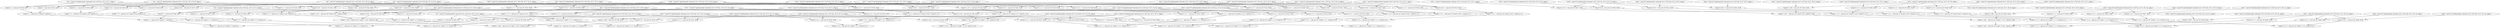 digraph G {
compound=true
"t1" [label="  %t1 = load i32* getelementptr inbounds ([16 x i32]* @a, i32 0, i32 0), align 4"]
"t2" [label="  %t2 = load i32* getelementptr inbounds ([16 x i32]* @b, i32 0, i32 0), align 4"]
"mul13" [label="  %mul13 = mul nsw i32 %t2, %t1"]
"t3" [label="  %t3 = load i32* getelementptr inbounds ([16 x i32]* @a, i32 0, i32 1), align 4"]
"t4" [label="  %t4 = load i32* getelementptr inbounds ([16 x i32]* @b, i32 0, i32 4), align 4"]
"mul13.1" [label="  %mul13.1 = mul nsw i32 %t4, %t3"]
"add17.1" [label="  %add17.1 = add nsw i32 %mul13, %mul13.1"]
"t5" [label="  %t5 = load i32* getelementptr inbounds ([16 x i32]* @a, i32 0, i32 2), align 4"]
"t6" [label="  %t6 = load i32* getelementptr inbounds ([16 x i32]* @b, i32 0, i32 8), align 4"]
"mul13.2" [label="  %mul13.2 = mul nsw i32 %t6, %t5"]
"add17.2" [label="  %add17.2 = add nsw i32 %add17.1, %mul13.2"]
"t7" [label="  %t7 = load i32* getelementptr inbounds ([16 x i32]* @a, i32 0, i32 3), align 4"]
"t8" [label="  %t8 = load i32* getelementptr inbounds ([16 x i32]* @b, i32 0, i32 12), align 4"]
"mul13.3" [label="  %mul13.3 = mul nsw i32 %t8, %t7"]
"add17.3" [label="  %add17.3 = add nsw i32 %add17.2, %mul13.3"]
"t9" [label="  %t9 = load i32* getelementptr inbounds ([16 x i32]* @b, i32 0, i32 1), align 4"]
"mul13.114" [label="  %mul13.114 = mul nsw i32 %t9, %t1"]
"t10" [label="  %t10 = load i32* getelementptr inbounds ([16 x i32]* @b, i32 0, i32 5), align 4"]
"mul13.1.1" [label="  %mul13.1.1 = mul nsw i32 %t10, %t3"]
"add17.1.1" [label="  %add17.1.1 = add nsw i32 %mul13.114, %mul13.1.1"]
"t11" [label="  %t11 = load i32* getelementptr inbounds ([16 x i32]* @b, i32 0, i32 9), align 4"]
"mul13.2.1" [label="  %mul13.2.1 = mul nsw i32 %t11, %t5"]
"add17.2.1" [label="  %add17.2.1 = add nsw i32 %add17.1.1, %mul13.2.1"]
"t12" [label="  %t12 = load i32* getelementptr inbounds ([16 x i32]* @b, i32 0, i32 13), align 4"]
"mul13.3.1" [label="  %mul13.3.1 = mul nsw i32 %t12, %t7"]
"add17.3.1" [label="  %add17.3.1 = add nsw i32 %add17.2.1, %mul13.3.1"]
"t13" [label="  %t13 = load i32* getelementptr inbounds ([16 x i32]* @b, i32 0, i32 2), align 4"]
"mul13.216" [label="  %mul13.216 = mul nsw i32 %t13, %t1"]
"t14" [label="  %t14 = load i32* getelementptr inbounds ([16 x i32]* @b, i32 0, i32 6), align 4"]
"mul13.1.2" [label="  %mul13.1.2 = mul nsw i32 %t14, %t3"]
"add17.1.2" [label="  %add17.1.2 = add nsw i32 %mul13.216, %mul13.1.2"]
"t15" [label="  %t15 = load i32* getelementptr inbounds ([16 x i32]* @b, i32 0, i32 10), align 4"]
"mul13.2.2" [label="  %mul13.2.2 = mul nsw i32 %t15, %t5"]
"add17.2.2" [label="  %add17.2.2 = add nsw i32 %add17.1.2, %mul13.2.2"]
"t16" [label="  %t16 = load i32* getelementptr inbounds ([16 x i32]* @b, i32 0, i32 14), align 4"]
"mul13.3.2" [label="  %mul13.3.2 = mul nsw i32 %t16, %t7"]
"add17.3.2" [label="  %add17.3.2 = add nsw i32 %add17.2.2, %mul13.3.2"]
"t17" [label="  %t17 = load i32* getelementptr inbounds ([16 x i32]* @b, i32 0, i32 3), align 4"]
"mul13.318" [label="  %mul13.318 = mul nsw i32 %t17, %t1"]
"t18" [label="  %t18 = load i32* getelementptr inbounds ([16 x i32]* @b, i32 0, i32 7), align 4"]
"mul13.1.3" [label="  %mul13.1.3 = mul nsw i32 %t18, %t3"]
"add17.1.3" [label="  %add17.1.3 = add nsw i32 %mul13.318, %mul13.1.3"]
"t19" [label="  %t19 = load i32* getelementptr inbounds ([16 x i32]* @b, i32 0, i32 11), align 4"]
"mul13.2.3" [label="  %mul13.2.3 = mul nsw i32 %t19, %t5"]
"add17.2.3" [label="  %add17.2.3 = add nsw i32 %add17.1.3, %mul13.2.3"]
"t20" [label="  %t20 = load i32* getelementptr inbounds ([16 x i32]* @b, i32 0, i32 15), align 4"]
"mul13.3.3" [label="  %mul13.3.3 = mul nsw i32 %t20, %t7"]
"add17.3.3" [label="  %add17.3.3 = add nsw i32 %add17.2.3, %mul13.3.3"]
"t21" [label="  %t21 = load i32* getelementptr inbounds ([16 x i32]* @a, i32 0, i32 4), align 4"]
"mul13.121" [label="  %mul13.121 = mul nsw i32 %t2, %t21"]
"t22" [label="  %t22 = load i32* getelementptr inbounds ([16 x i32]* @a, i32 0, i32 5), align 4"]
"mul13.1.124" [label="  %mul13.1.124 = mul nsw i32 %t4, %t22"]
"add17.1.125" [label="  %add17.1.125 = add nsw i32 %mul13.121, %mul13.1.124"]
"t23" [label="  %t23 = load i32* getelementptr inbounds ([16 x i32]* @a, i32 0, i32 6), align 4"]
"mul13.2.128" [label="  %mul13.2.128 = mul nsw i32 %t6, %t23"]
"add17.2.129" [label="  %add17.2.129 = add nsw i32 %add17.1.125, %mul13.2.128"]
"t24" [label="  %t24 = load i32* getelementptr inbounds ([16 x i32]* @a, i32 0, i32 7), align 4"]
"mul13.3.132" [label="  %mul13.3.132 = mul nsw i32 %t8, %t24"]
"add17.3.133" [label="  %add17.3.133 = add nsw i32 %add17.2.129, %mul13.3.132"]
"mul13.114.1" [label="  %mul13.114.1 = mul nsw i32 %t9, %t21"]
"mul13.1.1.1" [label="  %mul13.1.1.1 = mul nsw i32 %t10, %t22"]
"add17.1.1.1" [label="  %add17.1.1.1 = add nsw i32 %mul13.114.1, %mul13.1.1.1"]
"mul13.2.1.1" [label="  %mul13.2.1.1 = mul nsw i32 %t11, %t23"]
"add17.2.1.1" [label="  %add17.2.1.1 = add nsw i32 %add17.1.1.1, %mul13.2.1.1"]
"mul13.3.1.1" [label="  %mul13.3.1.1 = mul nsw i32 %t12, %t24"]
"add17.3.1.1" [label="  %add17.3.1.1 = add nsw i32 %add17.2.1.1, %mul13.3.1.1"]
"mul13.216.1" [label="  %mul13.216.1 = mul nsw i32 %t13, %t21"]
"mul13.1.2.1" [label="  %mul13.1.2.1 = mul nsw i32 %t14, %t22"]
"add17.1.2.1" [label="  %add17.1.2.1 = add nsw i32 %mul13.216.1, %mul13.1.2.1"]
"mul13.2.2.1" [label="  %mul13.2.2.1 = mul nsw i32 %t15, %t23"]
"add17.2.2.1" [label="  %add17.2.2.1 = add nsw i32 %add17.1.2.1, %mul13.2.2.1"]
"mul13.3.2.1" [label="  %mul13.3.2.1 = mul nsw i32 %t16, %t24"]
"add17.3.2.1" [label="  %add17.3.2.1 = add nsw i32 %add17.2.2.1, %mul13.3.2.1"]
"mul13.318.1" [label="  %mul13.318.1 = mul nsw i32 %t17, %t21"]
"mul13.1.3.1" [label="  %mul13.1.3.1 = mul nsw i32 %t18, %t22"]
"add17.1.3.1" [label="  %add17.1.3.1 = add nsw i32 %mul13.318.1, %mul13.1.3.1"]
"mul13.2.3.1" [label="  %mul13.2.3.1 = mul nsw i32 %t19, %t23"]
"add17.2.3.1" [label="  %add17.2.3.1 = add nsw i32 %add17.1.3.1, %mul13.2.3.1"]
"mul13.3.3.1" [label="  %mul13.3.3.1 = mul nsw i32 %t20, %t24"]
"add17.3.3.1" [label="  %add17.3.3.1 = add nsw i32 %add17.2.3.1, %mul13.3.3.1"]
"t25" [label="  %t25 = load i32* getelementptr inbounds ([16 x i32]* @a, i32 0, i32 8), align 4"]
"mul13.237" [label="  %mul13.237 = mul nsw i32 %t2, %t25"]
"t26" [label="  %t26 = load i32* getelementptr inbounds ([16 x i32]* @a, i32 0, i32 9), align 4"]
"mul13.1.240" [label="  %mul13.1.240 = mul nsw i32 %t4, %t26"]
"add17.1.241" [label="  %add17.1.241 = add nsw i32 %mul13.237, %mul13.1.240"]
"t27" [label="  %t27 = load i32* getelementptr inbounds ([16 x i32]* @a, i32 0, i32 10), align 4"]
"mul13.2.244" [label="  %mul13.2.244 = mul nsw i32 %t6, %t27"]
"add17.2.245" [label="  %add17.2.245 = add nsw i32 %add17.1.241, %mul13.2.244"]
"t28" [label="  %t28 = load i32* getelementptr inbounds ([16 x i32]* @a, i32 0, i32 11), align 4"]
"mul13.3.248" [label="  %mul13.3.248 = mul nsw i32 %t8, %t28"]
"add17.3.249" [label="  %add17.3.249 = add nsw i32 %add17.2.245, %mul13.3.248"]
"mul13.114.2" [label="  %mul13.114.2 = mul nsw i32 %t9, %t25"]
"mul13.1.1.2" [label="  %mul13.1.1.2 = mul nsw i32 %t10, %t26"]
"add17.1.1.2" [label="  %add17.1.1.2 = add nsw i32 %mul13.114.2, %mul13.1.1.2"]
"mul13.2.1.2" [label="  %mul13.2.1.2 = mul nsw i32 %t11, %t27"]
"add17.2.1.2" [label="  %add17.2.1.2 = add nsw i32 %add17.1.1.2, %mul13.2.1.2"]
"mul13.3.1.2" [label="  %mul13.3.1.2 = mul nsw i32 %t12, %t28"]
"add17.3.1.2" [label="  %add17.3.1.2 = add nsw i32 %add17.2.1.2, %mul13.3.1.2"]
"mul13.216.2" [label="  %mul13.216.2 = mul nsw i32 %t13, %t25"]
"mul13.1.2.2" [label="  %mul13.1.2.2 = mul nsw i32 %t14, %t26"]
"add17.1.2.2" [label="  %add17.1.2.2 = add nsw i32 %mul13.216.2, %mul13.1.2.2"]
"mul13.2.2.2" [label="  %mul13.2.2.2 = mul nsw i32 %t15, %t27"]
"add17.2.2.2" [label="  %add17.2.2.2 = add nsw i32 %add17.1.2.2, %mul13.2.2.2"]
"mul13.3.2.2" [label="  %mul13.3.2.2 = mul nsw i32 %t16, %t28"]
"add17.3.2.2" [label="  %add17.3.2.2 = add nsw i32 %add17.2.2.2, %mul13.3.2.2"]
"mul13.318.2" [label="  %mul13.318.2 = mul nsw i32 %t17, %t25"]
"mul13.1.3.2" [label="  %mul13.1.3.2 = mul nsw i32 %t18, %t26"]
"add17.1.3.2" [label="  %add17.1.3.2 = add nsw i32 %mul13.318.2, %mul13.1.3.2"]
"mul13.2.3.2" [label="  %mul13.2.3.2 = mul nsw i32 %t19, %t27"]
"add17.2.3.2" [label="  %add17.2.3.2 = add nsw i32 %add17.1.3.2, %mul13.2.3.2"]
"mul13.3.3.2" [label="  %mul13.3.3.2 = mul nsw i32 %t20, %t28"]
"add17.3.3.2" [label="  %add17.3.3.2 = add nsw i32 %add17.2.3.2, %mul13.3.3.2"]
"t29" [label="  %t29 = load i32* getelementptr inbounds ([16 x i32]* @a, i32 0, i32 12), align 4"]
"t30" [label="  %t30 = load i32* getelementptr inbounds ([16 x i32]* @b, i32 0, i32 0), align 4"]
"mul13.353" [label="  %mul13.353 = mul nsw i32 %t30, %t29"]
"t31" [label="  %t31 = load i32* getelementptr inbounds ([16 x i32]* @a, i32 0, i32 13), align 4"]
"t32" [label="  %t32 = load i32* getelementptr inbounds ([16 x i32]* @b, i32 0, i32 4), align 4"]
"mul13.1.356" [label="  %mul13.1.356 = mul nsw i32 %t32, %t31"]
"add17.1.357" [label="  %add17.1.357 = add nsw i32 %mul13.353, %mul13.1.356"]
"t33" [label="  %t33 = load i32* getelementptr inbounds ([16 x i32]* @a, i32 0, i32 14), align 4"]
"t34" [label="  %t34 = load i32* getelementptr inbounds ([16 x i32]* @b, i32 0, i32 8), align 4"]
"mul13.2.360" [label="  %mul13.2.360 = mul nsw i32 %t34, %t33"]
"add17.2.361" [label="  %add17.2.361 = add nsw i32 %add17.1.357, %mul13.2.360"]
"t35" [label="  %t35 = load i32* getelementptr inbounds ([16 x i32]* @a, i32 0, i32 15), align 4"]
"t36" [label="  %t36 = load i32* getelementptr inbounds ([16 x i32]* @b, i32 0, i32 12), align 4"]
"mul13.3.364" [label="  %mul13.3.364 = mul nsw i32 %t36, %t35"]
"add17.3.365" [label="  %add17.3.365 = add nsw i32 %add17.2.361, %mul13.3.364"]
"t37" [label="  %t37 = load i32* getelementptr inbounds ([16 x i32]* @b, i32 0, i32 1), align 4"]
"mul13.114.3" [label="  %mul13.114.3 = mul nsw i32 %t37, %t29"]
"t38" [label="  %t38 = load i32* getelementptr inbounds ([16 x i32]* @b, i32 0, i32 5), align 4"]
"mul13.1.1.3" [label="  %mul13.1.1.3 = mul nsw i32 %t38, %t31"]
"add17.1.1.3" [label="  %add17.1.1.3 = add nsw i32 %mul13.114.3, %mul13.1.1.3"]
"t39" [label="  %t39 = load i32* getelementptr inbounds ([16 x i32]* @b, i32 0, i32 9), align 4"]
"mul13.2.1.3" [label="  %mul13.2.1.3 = mul nsw i32 %t39, %t33"]
"add17.2.1.3" [label="  %add17.2.1.3 = add nsw i32 %add17.1.1.3, %mul13.2.1.3"]
"t40" [label="  %t40 = load i32* getelementptr inbounds ([16 x i32]* @b, i32 0, i32 13), align 4"]
"mul13.3.1.3" [label="  %mul13.3.1.3 = mul nsw i32 %t40, %t35"]
"add17.3.1.3" [label="  %add17.3.1.3 = add nsw i32 %add17.2.1.3, %mul13.3.1.3"]
"t41" [label="  %t41 = load i32* getelementptr inbounds ([16 x i32]* @b, i32 0, i32 2), align 4"]
"mul13.216.3" [label="  %mul13.216.3 = mul nsw i32 %t41, %t29"]
"t42" [label="  %t42 = load i32* getelementptr inbounds ([16 x i32]* @b, i32 0, i32 6), align 4"]
"mul13.1.2.3" [label="  %mul13.1.2.3 = mul nsw i32 %t42, %t31"]
"add17.1.2.3" [label="  %add17.1.2.3 = add nsw i32 %mul13.216.3, %mul13.1.2.3"]
"t43" [label="  %t43 = load i32* getelementptr inbounds ([16 x i32]* @b, i32 0, i32 10), align 4"]
"mul13.2.2.3" [label="  %mul13.2.2.3 = mul nsw i32 %t43, %t33"]
"add17.2.2.3" [label="  %add17.2.2.3 = add nsw i32 %add17.1.2.3, %mul13.2.2.3"]
"t44" [label="  %t44 = load i32* getelementptr inbounds ([16 x i32]* @b, i32 0, i32 14), align 4"]
"mul13.3.2.3" [label="  %mul13.3.2.3 = mul nsw i32 %t44, %t35"]
"add17.3.2.3" [label="  %add17.3.2.3 = add nsw i32 %add17.2.2.3, %mul13.3.2.3"]
"t45" [label="  %t45 = load i32* getelementptr inbounds ([16 x i32]* @b, i32 0, i32 3), align 4"]
"mul13.318.3" [label="  %mul13.318.3 = mul nsw i32 %t45, %t29"]
"t46" [label="  %t46 = load i32* getelementptr inbounds ([16 x i32]* @b, i32 0, i32 7), align 4"]
"mul13.1.3.3" [label="  %mul13.1.3.3 = mul nsw i32 %t46, %t31"]
"add17.1.3.3" [label="  %add17.1.3.3 = add nsw i32 %mul13.318.3, %mul13.1.3.3"]
"t47" [label="  %t47 = load i32* getelementptr inbounds ([16 x i32]* @b, i32 0, i32 11), align 4"]
"mul13.2.3.3" [label="  %mul13.2.3.3 = mul nsw i32 %t47, %t33"]
"add17.2.3.3" [label="  %add17.2.3.3 = add nsw i32 %add17.1.3.3, %mul13.2.3.3"]
"t48" [label="  %t48 = load i32* getelementptr inbounds ([16 x i32]* @b, i32 0, i32 15), align 4"]
"mul13.3.3.3" [label="  %mul13.3.3.3 = mul nsw i32 %t48, %t35"]
"add17.3.3.3" [label="  %add17.3.3.3 = add nsw i32 %add17.2.3.3, %mul13.3.3.3"]
"t2" -> "mul13"
"t1" -> "mul13"
"t4" -> "mul13.1"
"t3" -> "mul13.1"
"mul13" -> "add17.1"
"mul13.1" -> "add17.1"
"t6" -> "mul13.2"
"t5" -> "mul13.2"
"add17.1" -> "add17.2"
"mul13.2" -> "add17.2"
"t8" -> "mul13.3"
"t7" -> "mul13.3"
"add17.2" -> "add17.3"
"mul13.3" -> "add17.3"
"t9" -> "mul13.114"
"t1" -> "mul13.114"
"t10" -> "mul13.1.1"
"t3" -> "mul13.1.1"
"mul13.114" -> "add17.1.1"
"mul13.1.1" -> "add17.1.1"
"t11" -> "mul13.2.1"
"t5" -> "mul13.2.1"
"add17.1.1" -> "add17.2.1"
"mul13.2.1" -> "add17.2.1"
"t12" -> "mul13.3.1"
"t7" -> "mul13.3.1"
"add17.2.1" -> "add17.3.1"
"mul13.3.1" -> "add17.3.1"
"t13" -> "mul13.216"
"t1" -> "mul13.216"
"t14" -> "mul13.1.2"
"t3" -> "mul13.1.2"
"mul13.216" -> "add17.1.2"
"mul13.1.2" -> "add17.1.2"
"t15" -> "mul13.2.2"
"t5" -> "mul13.2.2"
"add17.1.2" -> "add17.2.2"
"mul13.2.2" -> "add17.2.2"
"t16" -> "mul13.3.2"
"t7" -> "mul13.3.2"
"add17.2.2" -> "add17.3.2"
"mul13.3.2" -> "add17.3.2"
"t17" -> "mul13.318"
"t1" -> "mul13.318"
"t18" -> "mul13.1.3"
"t3" -> "mul13.1.3"
"mul13.318" -> "add17.1.3"
"mul13.1.3" -> "add17.1.3"
"t19" -> "mul13.2.3"
"t5" -> "mul13.2.3"
"add17.1.3" -> "add17.2.3"
"mul13.2.3" -> "add17.2.3"
"t20" -> "mul13.3.3"
"t7" -> "mul13.3.3"
"add17.2.3" -> "add17.3.3"
"mul13.3.3" -> "add17.3.3"
"t2" -> "mul13.121"
"t21" -> "mul13.121"
"t4" -> "mul13.1.124"
"t22" -> "mul13.1.124"
"mul13.121" -> "add17.1.125"
"mul13.1.124" -> "add17.1.125"
"t6" -> "mul13.2.128"
"t23" -> "mul13.2.128"
"add17.1.125" -> "add17.2.129"
"mul13.2.128" -> "add17.2.129"
"t8" -> "mul13.3.132"
"t24" -> "mul13.3.132"
"add17.2.129" -> "add17.3.133"
"mul13.3.132" -> "add17.3.133"
"t9" -> "mul13.114.1"
"t21" -> "mul13.114.1"
"t10" -> "mul13.1.1.1"
"t22" -> "mul13.1.1.1"
"mul13.114.1" -> "add17.1.1.1"
"mul13.1.1.1" -> "add17.1.1.1"
"t11" -> "mul13.2.1.1"
"t23" -> "mul13.2.1.1"
"add17.1.1.1" -> "add17.2.1.1"
"mul13.2.1.1" -> "add17.2.1.1"
"t12" -> "mul13.3.1.1"
"t24" -> "mul13.3.1.1"
"add17.2.1.1" -> "add17.3.1.1"
"mul13.3.1.1" -> "add17.3.1.1"
"t13" -> "mul13.216.1"
"t21" -> "mul13.216.1"
"t14" -> "mul13.1.2.1"
"t22" -> "mul13.1.2.1"
"mul13.216.1" -> "add17.1.2.1"
"mul13.1.2.1" -> "add17.1.2.1"
"t15" -> "mul13.2.2.1"
"t23" -> "mul13.2.2.1"
"add17.1.2.1" -> "add17.2.2.1"
"mul13.2.2.1" -> "add17.2.2.1"
"t16" -> "mul13.3.2.1"
"t24" -> "mul13.3.2.1"
"add17.2.2.1" -> "add17.3.2.1"
"mul13.3.2.1" -> "add17.3.2.1"
"t17" -> "mul13.318.1"
"t21" -> "mul13.318.1"
"t18" -> "mul13.1.3.1"
"t22" -> "mul13.1.3.1"
"mul13.318.1" -> "add17.1.3.1"
"mul13.1.3.1" -> "add17.1.3.1"
"t19" -> "mul13.2.3.1"
"t23" -> "mul13.2.3.1"
"add17.1.3.1" -> "add17.2.3.1"
"mul13.2.3.1" -> "add17.2.3.1"
"t20" -> "mul13.3.3.1"
"t24" -> "mul13.3.3.1"
"add17.2.3.1" -> "add17.3.3.1"
"mul13.3.3.1" -> "add17.3.3.1"
"t2" -> "mul13.237"
"t25" -> "mul13.237"
"t4" -> "mul13.1.240"
"t26" -> "mul13.1.240"
"mul13.237" -> "add17.1.241"
"mul13.1.240" -> "add17.1.241"
"t6" -> "mul13.2.244"
"t27" -> "mul13.2.244"
"add17.1.241" -> "add17.2.245"
"mul13.2.244" -> "add17.2.245"
"t8" -> "mul13.3.248"
"t28" -> "mul13.3.248"
"add17.2.245" -> "add17.3.249"
"mul13.3.248" -> "add17.3.249"
"t9" -> "mul13.114.2"
"t25" -> "mul13.114.2"
"t10" -> "mul13.1.1.2"
"t26" -> "mul13.1.1.2"
"mul13.114.2" -> "add17.1.1.2"
"mul13.1.1.2" -> "add17.1.1.2"
"t11" -> "mul13.2.1.2"
"t27" -> "mul13.2.1.2"
"add17.1.1.2" -> "add17.2.1.2"
"mul13.2.1.2" -> "add17.2.1.2"
"t12" -> "mul13.3.1.2"
"t28" -> "mul13.3.1.2"
"add17.2.1.2" -> "add17.3.1.2"
"mul13.3.1.2" -> "add17.3.1.2"
"t13" -> "mul13.216.2"
"t25" -> "mul13.216.2"
"t14" -> "mul13.1.2.2"
"t26" -> "mul13.1.2.2"
"mul13.216.2" -> "add17.1.2.2"
"mul13.1.2.2" -> "add17.1.2.2"
"t15" -> "mul13.2.2.2"
"t27" -> "mul13.2.2.2"
"add17.1.2.2" -> "add17.2.2.2"
"mul13.2.2.2" -> "add17.2.2.2"
"t16" -> "mul13.3.2.2"
"t28" -> "mul13.3.2.2"
"add17.2.2.2" -> "add17.3.2.2"
"mul13.3.2.2" -> "add17.3.2.2"
"t17" -> "mul13.318.2"
"t25" -> "mul13.318.2"
"t18" -> "mul13.1.3.2"
"t26" -> "mul13.1.3.2"
"mul13.318.2" -> "add17.1.3.2"
"mul13.1.3.2" -> "add17.1.3.2"
"t19" -> "mul13.2.3.2"
"t27" -> "mul13.2.3.2"
"add17.1.3.2" -> "add17.2.3.2"
"mul13.2.3.2" -> "add17.2.3.2"
"t20" -> "mul13.3.3.2"
"t28" -> "mul13.3.3.2"
"add17.2.3.2" -> "add17.3.3.2"
"mul13.3.3.2" -> "add17.3.3.2"
"t30" -> "mul13.353"
"t29" -> "mul13.353"
"t32" -> "mul13.1.356"
"t31" -> "mul13.1.356"
"mul13.353" -> "add17.1.357"
"mul13.1.356" -> "add17.1.357"
"t34" -> "mul13.2.360"
"t33" -> "mul13.2.360"
"add17.1.357" -> "add17.2.361"
"mul13.2.360" -> "add17.2.361"
"t36" -> "mul13.3.364"
"t35" -> "mul13.3.364"
"add17.2.361" -> "add17.3.365"
"mul13.3.364" -> "add17.3.365"
"t37" -> "mul13.114.3"
"t29" -> "mul13.114.3"
"t38" -> "mul13.1.1.3"
"t31" -> "mul13.1.1.3"
"mul13.114.3" -> "add17.1.1.3"
"mul13.1.1.3" -> "add17.1.1.3"
"t39" -> "mul13.2.1.3"
"t33" -> "mul13.2.1.3"
"add17.1.1.3" -> "add17.2.1.3"
"mul13.2.1.3" -> "add17.2.1.3"
"t40" -> "mul13.3.1.3"
"t35" -> "mul13.3.1.3"
"add17.2.1.3" -> "add17.3.1.3"
"mul13.3.1.3" -> "add17.3.1.3"
"t41" -> "mul13.216.3"
"t29" -> "mul13.216.3"
"t42" -> "mul13.1.2.3"
"t31" -> "mul13.1.2.3"
"mul13.216.3" -> "add17.1.2.3"
"mul13.1.2.3" -> "add17.1.2.3"
"t43" -> "mul13.2.2.3"
"t33" -> "mul13.2.2.3"
"add17.1.2.3" -> "add17.2.2.3"
"mul13.2.2.3" -> "add17.2.2.3"
"t44" -> "mul13.3.2.3"
"t35" -> "mul13.3.2.3"
"add17.2.2.3" -> "add17.3.2.3"
"mul13.3.2.3" -> "add17.3.2.3"
"t45" -> "mul13.318.3"
"t29" -> "mul13.318.3"
"t46" -> "mul13.1.3.3"
"t31" -> "mul13.1.3.3"
"mul13.318.3" -> "add17.1.3.3"
"mul13.1.3.3" -> "add17.1.3.3"
"t47" -> "mul13.2.3.3"
"t33" -> "mul13.2.3.3"
"add17.1.3.3" -> "add17.2.3.3"
"mul13.2.3.3" -> "add17.2.3.3"
"t48" -> "mul13.3.3.3"
"t35" -> "mul13.3.3.3"
"add17.2.3.3" -> "add17.3.3.3"
"mul13.3.3.3" -> "add17.3.3.3"
}
